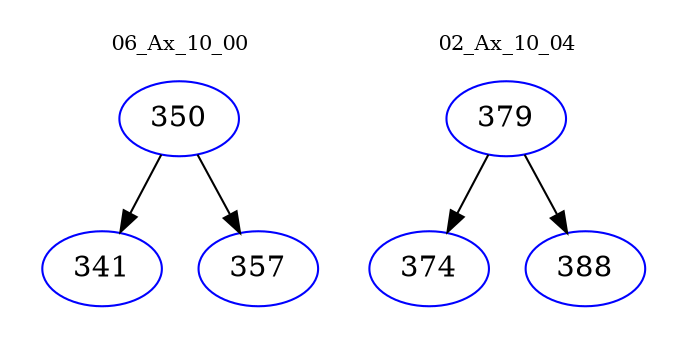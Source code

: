 digraph{
subgraph cluster_0 {
color = white
label = "06_Ax_10_00";
fontsize=10;
T0_350 [label="350", color="blue"]
T0_350 -> T0_341 [color="black"]
T0_341 [label="341", color="blue"]
T0_350 -> T0_357 [color="black"]
T0_357 [label="357", color="blue"]
}
subgraph cluster_1 {
color = white
label = "02_Ax_10_04";
fontsize=10;
T1_379 [label="379", color="blue"]
T1_379 -> T1_374 [color="black"]
T1_374 [label="374", color="blue"]
T1_379 -> T1_388 [color="black"]
T1_388 [label="388", color="blue"]
}
}
